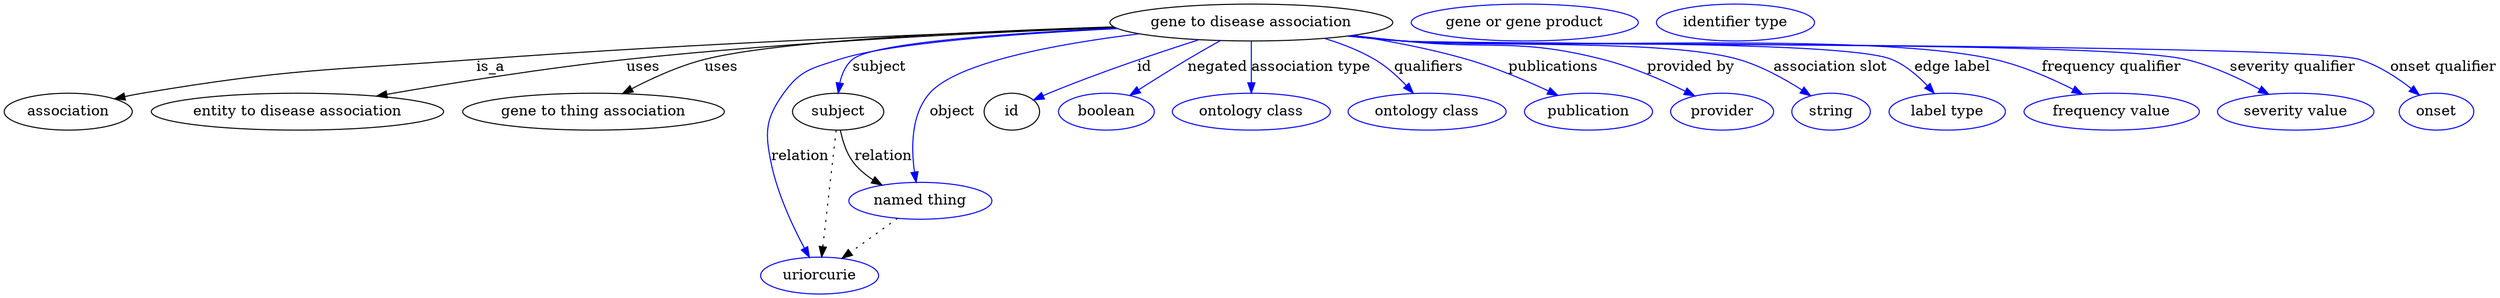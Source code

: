 digraph {
	graph [bb="0,0,1973.1,281"];
	node [label="\N"];
	"gene to disease association"	 [height=0.5,
		label="gene to disease association",
		pos="995.4,263",
		width=2.9207];
	association	 [height=0.5,
		pos="49.402,177",
		width=1.3723];
	"gene to disease association" -> association	 [label=is_a,
		lp="380.68,220",
		pos="e,85.646,189.34 892.69,259.13 768.46,253.98 553.06,243.55 368.85,227 252.25,216.53 221.86,219.56 107.4,195 103.51,194.17 99.508,\
193.19 95.51,192.12"];
	"entity to disease association"	 [height=0.5,
		pos="225.4,177",
		width=3.0164];
	"gene to disease association" -> "entity to disease association"	 [label=uses,
		lp="491.46,220",
		pos="e,288.42,191.69 891.71,259.57 787.22,255.22 621.53,245.89 479.29,227 417.81,218.83 348.81,204.94 298.28,193.86"];
	"gene to thing association"	 [height=0.5,
		pos="449.4,177",
		width=2.7163];
	"gene to disease association" -> "gene to thing association"	 [label=uses,
		lp="549.46,220",
		pos="e,473.45,194.55 891.4,260.08 777.05,255.94 601.07,246.58 537.29,227 517.75,221 497.8,210.12 481.86,200.03"];
	subject	 [height=0.5,
		pos="645.4,177",
		width=0.97656];
	"gene to disease association" -> subject	 [color=blue,
		label=subject,
		lp="683.23,220",
		pos="e,646.9,195.02 894.8,257.52 803.59,251.69 680.73,241.31 662.75,227 655.9,221.55 651.74,213.23 649.23,204.93",
		style=solid];
	relation	 [color=blue,
		height=0.5,
		label=uriorcurie,
		pos="629.4,18",
		width=1.2492];
	"gene to disease association" -> relation	 [color=blue,
		label=relation,
		lp="616.78,134",
		pos="e,621.72,36.096 894.39,257.86 808.72,252.53 693.01,242.71 649.4,227 625.28,218.31 614.88,216.81 601.4,195 585.43,169.17 589.97,157.01 \
594.64,127 599.07,98.536 609.64,67.339 617.97,45.642",
		style=solid];
	object	 [color=blue,
		height=0.5,
		label="named thing",
		pos="711.4,91",
		width=1.5019];
	"gene to disease association" -> object	 [color=blue,
		label=object,
		lp="742.51,177",
		pos="e,708.2,109.29 910.99,252.2 841.23,241.46 749.78,222.58 725.19,195 707.09,174.69 705.42,142.69 707.16,119.54",
		style=solid];
	id	 [height=0.5,
		pos="795.4,177",
		width=0.75];
	"gene to disease association" -> id	 [color=blue,
		label=id,
		lp="908.85,220",
		pos="e,816.98,188.1 953.26,246.48 919.92,233.18 872.34,213.69 831.4,195 829.64,194.19 827.83,193.35 826.02,192.49",
		style=solid];
	negated	 [color=blue,
		height=0.5,
		label=boolean,
		pos="878.4,177",
		width=1.0584];
	"gene to disease association" -> negated	 [color=blue,
		label=negated,
		lp="966.17,220",
		pos="e,899.2,192.28 971.44,245.39 952.92,231.78 927.21,212.88 907.51,198.39",
		style=solid];
	"association type"	 [color=blue,
		height=0.5,
		label="ontology class",
		pos="995.4,177",
		width=1.6931];
	"gene to disease association" -> "association type"	 [color=blue,
		label="association type",
		lp="1040.3,220",
		pos="e,995.4,195.21 995.4,244.76 995.4,233.36 995.4,218.43 995.4,205.49",
		style=solid];
	qualifiers	 [color=blue,
		height=0.5,
		label="ontology class",
		pos="1135.4,177",
		width=1.6931];
	"gene to disease association" -> qualifiers	 [color=blue,
		label=qualifiers,
		lp="1131.5,220",
		pos="e,1122.5,194.67 1048.7,247.44 1062.6,242.11 1077.1,235.34 1089.4,227 1099.3,220.3 1108.5,211.1 1116.1,202.42",
		style=solid];
	publications	 [color=blue,
		height=0.5,
		label=publication,
		pos="1264.4,177",
		width=1.3859];
	"gene to disease association" -> publications	 [color=blue,
		label=publications,
		lp="1228.6,220",
		pos="e,1237.6,192.2 1071.2,250.51 1099.9,244.76 1132.6,236.97 1161.4,227 1184.5,219.02 1209.1,207.18 1228.5,197.02",
		style=solid];
	"provided by"	 [color=blue,
		height=0.5,
		label=provider,
		pos="1372.4,177",
		width=1.1129];
	"gene to disease association" -> "provided by"	 [color=blue,
		label="provided by",
		lp="1337,220",
		pos="e,1348,191.32 1071.4,250.54 1084.1,248.6 1097.1,246.68 1109.4,245 1179,235.52 1198.9,246.24 1266.4,227 1291.9,219.75 1318.8,206.96 \
1339.2,196.13",
		style=solid];
	"association slot"	 [color=blue,
		height=0.5,
		label=string,
		pos="1460.4,177",
		width=0.8403];
	"gene to disease association" -> "association slot"	 [color=blue,
		label="association slot",
		lp="1450.4,220",
		pos="e,1441.8,191.24 1070.1,250.24 1083.2,248.28 1096.7,246.44 1109.4,245 1226.7,231.78 1261.5,261.57 1374.4,227 1395.6,220.51 1417.1,\
207.98 1433.3,197.08",
		style=solid];
	"edge label"	 [color=blue,
		height=0.5,
		label="label type",
		pos="1553.4,177",
		width=1.2425];
	"gene to disease association" -> "edge label"	 [color=blue,
		label="edge label",
		lp="1549,220",
		pos="e,1539.7,194.25 1069.1,250.14 1082.5,248.16 1096.3,246.33 1109.4,245 1152.3,240.63 1457.4,243.31 1497.4,227 1510.7,221.56 1523,211.5 \
1532.6,201.83",
		style=solid];
	"frequency qualifier"	 [color=blue,
		height=0.5,
		label="frequency value",
		pos="1683.4,177",
		width=1.8561];
	"gene to disease association" -> "frequency qualifier"	 [color=blue,
		label="frequency qualifier",
		lp="1673.5,220",
		pos="e,1657.3,193.6 1068.8,250.1 1082.3,248.1 1096.2,246.29 1109.4,245 1213.9,234.8 1479.6,252.66 1581.4,227 1604.9,221.08 1629.3,209.32 \
1648.4,198.69",
		style=solid];
	"severity qualifier"	 [color=blue,
		height=0.5,
		label="severity value",
		pos="1827.4,177",
		width=1.6517];
	"gene to disease association" -> "severity qualifier"	 [color=blue,
		label="severity qualifier",
		lp="1814.6,220",
		pos="e,1802.7,193.67 1068.5,250.04 1082.1,248.04 1096.1,246.23 1109.4,245 1246.9,232.21 1596.7,261.49 1730.4,227 1752.7,221.24 1775.8,\
209.64 1793.8,199.07",
		style=solid];
	"onset qualifier"	 [color=blue,
		height=0.5,
		label=onset,
		pos="1938.4,177",
		width=0.79928];
	"gene to disease association" -> "onset qualifier"	 [color=blue,
		label="onset qualifier",
		lp="1933.3,220",
		pos="e,1922.2,192.22 1068.5,249.99 1082.1,247.99 1096.1,246.2 1109.4,245 1193.1,237.43 1785.4,252.81 1865.4,227 1883.4,221.18 1901,209.35 \
1914.5,198.66",
		style=solid];
	subject -> relation	 [pos="e,631.22,36.027 643.57,158.76 640.79,131.21 635.51,78.735 632.24,46.223",
		style=dotted];
	subject -> object	 [label=relation,
		lp="685.78,134",
		pos="e,684.71,106.94 649.38,158.65 652.19,148.62 656.71,136.36 663.64,127 667.28,122.08 671.78,117.52 676.54,113.41"];
	"gene to disease association_subject"	 [color=blue,
		height=0.5,
		label="gene or gene product",
		pos="1203.4,263",
		width=2.3474];
	object -> relation	 [pos="e,648.03,34.588 692.38,74.069 681.44,64.326 667.53,51.941 655.56,41.291",
		style=dotted];
	association_id	 [color=blue,
		height=0.5,
		label="identifier type",
		pos="1365.4,263",
		width=1.652];
}
